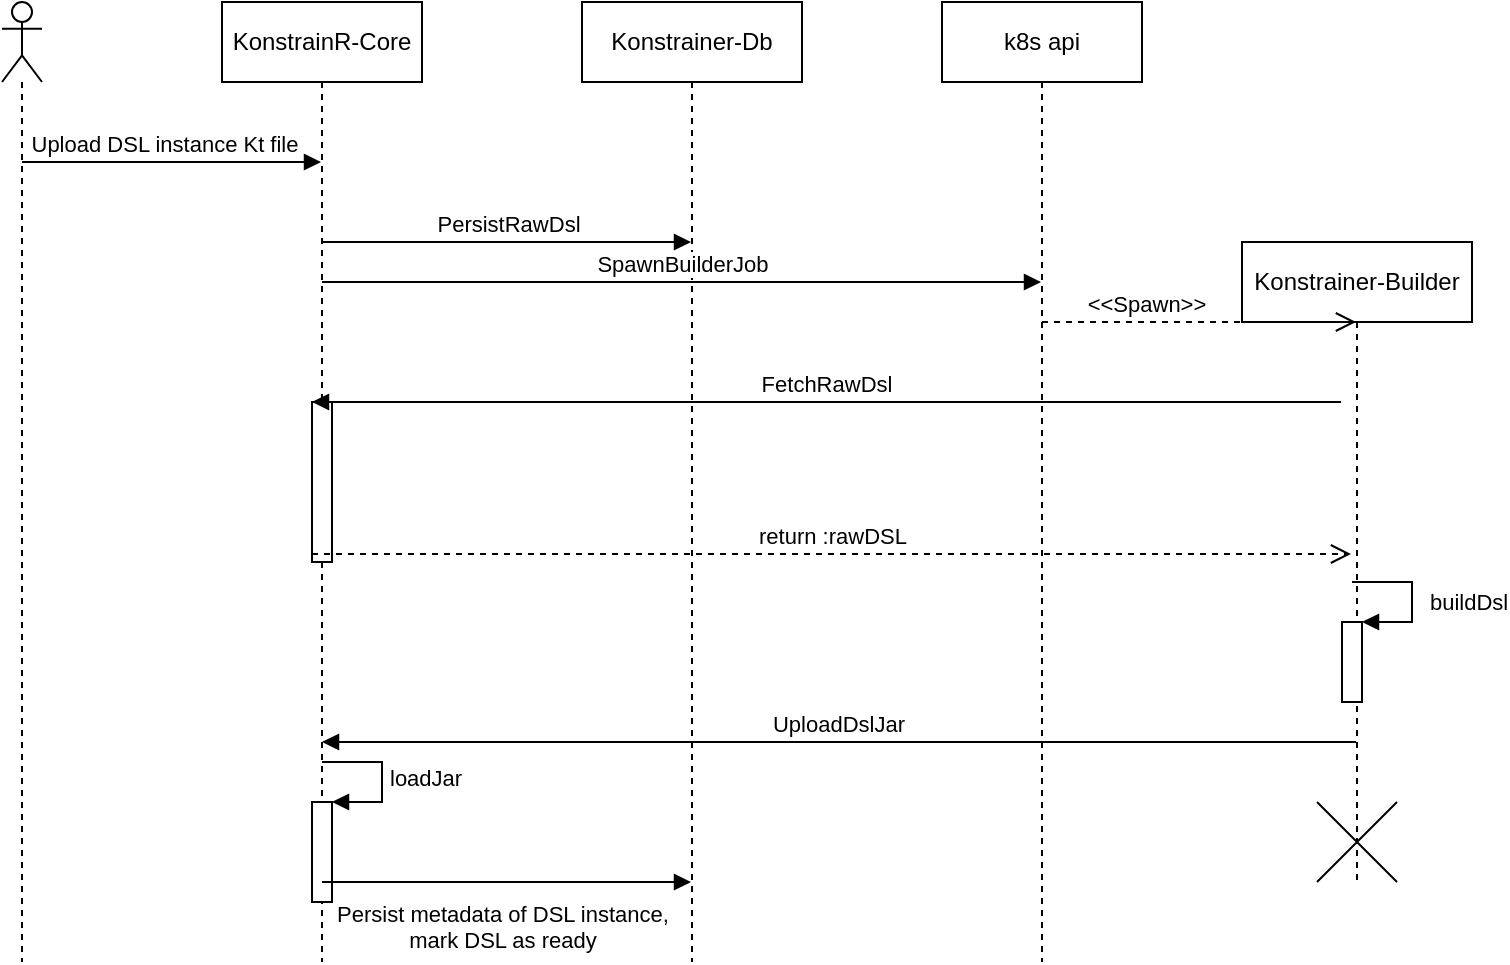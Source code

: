 <mxfile>
    <diagram id="qo3MZ57L1UOxiRrNva4J" name="Success">
        <mxGraphModel dx="1386" dy="792" grid="1" gridSize="10" guides="1" tooltips="1" connect="1" arrows="1" fold="1" page="1" pageScale="1" pageWidth="827" pageHeight="1169" math="0" shadow="0">
            <root>
                <mxCell id="0"/>
                <mxCell id="1" parent="0"/>
                <mxCell id="6" value="" style="shape=umlLifeline;participant=umlActor;perimeter=lifelinePerimeter;whiteSpace=wrap;html=1;container=1;collapsible=0;recursiveResize=0;verticalAlign=top;spacingTop=36;outlineConnect=0;" vertex="1" parent="1">
                    <mxGeometry x="50" y="120" width="20" height="480" as="geometry"/>
                </mxCell>
                <mxCell id="7" value="KonstrainR-Core" style="shape=umlLifeline;perimeter=lifelinePerimeter;whiteSpace=wrap;html=1;container=1;collapsible=0;recursiveResize=0;outlineConnect=0;" vertex="1" parent="1">
                    <mxGeometry x="160" y="120" width="100" height="480" as="geometry"/>
                </mxCell>
                <mxCell id="17" value="PersistRawDsl" style="html=1;verticalAlign=bottom;endArrow=block;" edge="1" parent="7" target="15">
                    <mxGeometry width="80" relative="1" as="geometry">
                        <mxPoint x="50" y="120" as="sourcePoint"/>
                        <mxPoint x="130" y="120" as="targetPoint"/>
                        <Array as="points">
                            <mxPoint x="140" y="120"/>
                        </Array>
                    </mxGeometry>
                </mxCell>
                <mxCell id="26" value="" style="html=1;points=[];perimeter=orthogonalPerimeter;" vertex="1" parent="7">
                    <mxGeometry x="45" y="200" width="10" height="80" as="geometry"/>
                </mxCell>
                <mxCell id="45" value="" style="html=1;points=[];perimeter=orthogonalPerimeter;" vertex="1" parent="7">
                    <mxGeometry x="45" y="400" width="10" height="50" as="geometry"/>
                </mxCell>
                <mxCell id="46" value="loadJar" style="edgeStyle=orthogonalEdgeStyle;html=1;align=left;spacingLeft=2;endArrow=block;rounded=0;entryX=1;entryY=0;" edge="1" target="45" parent="7">
                    <mxGeometry relative="1" as="geometry">
                        <mxPoint x="50" y="380" as="sourcePoint"/>
                        <Array as="points">
                            <mxPoint x="80" y="380"/>
                        </Array>
                    </mxGeometry>
                </mxCell>
                <mxCell id="8" value="Konstrainer-Builder" style="shape=umlLifeline;perimeter=lifelinePerimeter;whiteSpace=wrap;html=1;container=1;collapsible=0;recursiveResize=0;outlineConnect=0;" vertex="1" parent="1">
                    <mxGeometry x="670" y="240" width="115" height="320" as="geometry"/>
                </mxCell>
                <mxCell id="39" value="" style="html=1;points=[];perimeter=orthogonalPerimeter;" vertex="1" parent="8">
                    <mxGeometry x="50" y="190" width="10" height="40" as="geometry"/>
                </mxCell>
                <mxCell id="40" value="buildDsl" style="edgeStyle=orthogonalEdgeStyle;html=1;align=left;spacingLeft=2;endArrow=block;rounded=0;entryX=1;entryY=0;" edge="1" target="39" parent="8">
                    <mxGeometry x="0.067" y="5" relative="1" as="geometry">
                        <mxPoint x="55" y="170" as="sourcePoint"/>
                        <Array as="points">
                            <mxPoint x="85" y="170"/>
                        </Array>
                        <mxPoint as="offset"/>
                    </mxGeometry>
                </mxCell>
                <mxCell id="43" value="" style="shape=umlDestroy;dashed=0;" vertex="1" parent="8">
                    <mxGeometry x="37.5" y="280" width="40" height="40" as="geometry"/>
                </mxCell>
                <mxCell id="9" value="k8s api" style="shape=umlLifeline;perimeter=lifelinePerimeter;whiteSpace=wrap;html=1;container=1;collapsible=0;recursiveResize=0;outlineConnect=0;" vertex="1" parent="1">
                    <mxGeometry x="520" y="120" width="100" height="480" as="geometry"/>
                </mxCell>
                <mxCell id="15" value="Konstrainer-Db" style="shape=umlLifeline;perimeter=lifelinePerimeter;whiteSpace=wrap;html=1;container=1;collapsible=0;recursiveResize=0;outlineConnect=0;" vertex="1" parent="1">
                    <mxGeometry x="340" y="120" width="110" height="480" as="geometry"/>
                </mxCell>
                <mxCell id="19" value="SpawnBuilderJob" style="html=1;verticalAlign=bottom;endArrow=block;" edge="1" parent="15" target="9">
                    <mxGeometry width="80" relative="1" as="geometry">
                        <mxPoint x="-130" y="140" as="sourcePoint"/>
                        <mxPoint x="54.5" y="140" as="targetPoint"/>
                        <Array as="points">
                            <mxPoint x="-40" y="140"/>
                        </Array>
                    </mxGeometry>
                </mxCell>
                <mxCell id="16" value="Upload DSL instance Kt file" style="html=1;verticalAlign=bottom;endArrow=block;" edge="1" parent="1" source="6" target="7">
                    <mxGeometry x="-0.06" width="80" relative="1" as="geometry">
                        <mxPoint x="370" y="370" as="sourcePoint"/>
                        <mxPoint x="210" y="370" as="targetPoint"/>
                        <Array as="points">
                            <mxPoint x="100" y="200"/>
                            <mxPoint x="180" y="200"/>
                        </Array>
                        <mxPoint as="offset"/>
                    </mxGeometry>
                </mxCell>
                <mxCell id="25" value="&amp;lt;&amp;lt;Spawn&amp;gt;&amp;gt;" style="endArrow=open;startArrow=none;endFill=0;startFill=0;endSize=8;html=1;verticalAlign=bottom;dashed=1;labelBackgroundColor=none;" edge="1" parent="1" source="9" target="8">
                    <mxGeometry x="-0.348" width="160" relative="1" as="geometry">
                        <mxPoint x="580" y="300" as="sourcePoint"/>
                        <mxPoint x="610" y="300" as="targetPoint"/>
                        <Array as="points">
                            <mxPoint x="670" y="280"/>
                        </Array>
                        <mxPoint x="1" as="offset"/>
                    </mxGeometry>
                </mxCell>
                <mxCell id="27" value="FetchRawDsl" style="html=1;verticalAlign=bottom;endArrow=block;entryX=0;entryY=0;" edge="1" target="26" parent="1">
                    <mxGeometry relative="1" as="geometry">
                        <mxPoint x="719.5" y="320" as="sourcePoint"/>
                    </mxGeometry>
                </mxCell>
                <mxCell id="28" value="return :rawDSL" style="html=1;verticalAlign=bottom;endArrow=open;dashed=1;endSize=8;exitX=0;exitY=0.95;" edge="1" source="26" parent="1">
                    <mxGeometry relative="1" as="geometry">
                        <mxPoint x="724.5" y="396" as="targetPoint"/>
                    </mxGeometry>
                </mxCell>
                <mxCell id="44" value="UploadDslJar" style="html=1;verticalAlign=bottom;endArrow=block;" edge="1" parent="1" source="8" target="7">
                    <mxGeometry x="0.001" width="80" relative="1" as="geometry">
                        <mxPoint x="630" y="490" as="sourcePoint"/>
                        <mxPoint x="610" y="660" as="targetPoint"/>
                        <Array as="points">
                            <mxPoint x="500" y="490"/>
                        </Array>
                        <mxPoint as="offset"/>
                    </mxGeometry>
                </mxCell>
                <mxCell id="47" value="Persist metadata of DSL instance,&lt;br&gt;mark DSL as ready" style="html=1;verticalAlign=bottom;endArrow=block;" edge="1" parent="1" target="15">
                    <mxGeometry x="-0.024" y="-38" width="80" relative="1" as="geometry">
                        <mxPoint x="210" y="560" as="sourcePoint"/>
                        <mxPoint x="290" y="540" as="targetPoint"/>
                        <Array as="points">
                            <mxPoint x="300" y="560"/>
                        </Array>
                        <mxPoint as="offset"/>
                    </mxGeometry>
                </mxCell>
            </root>
        </mxGraphModel>
    </diagram>
</mxfile>